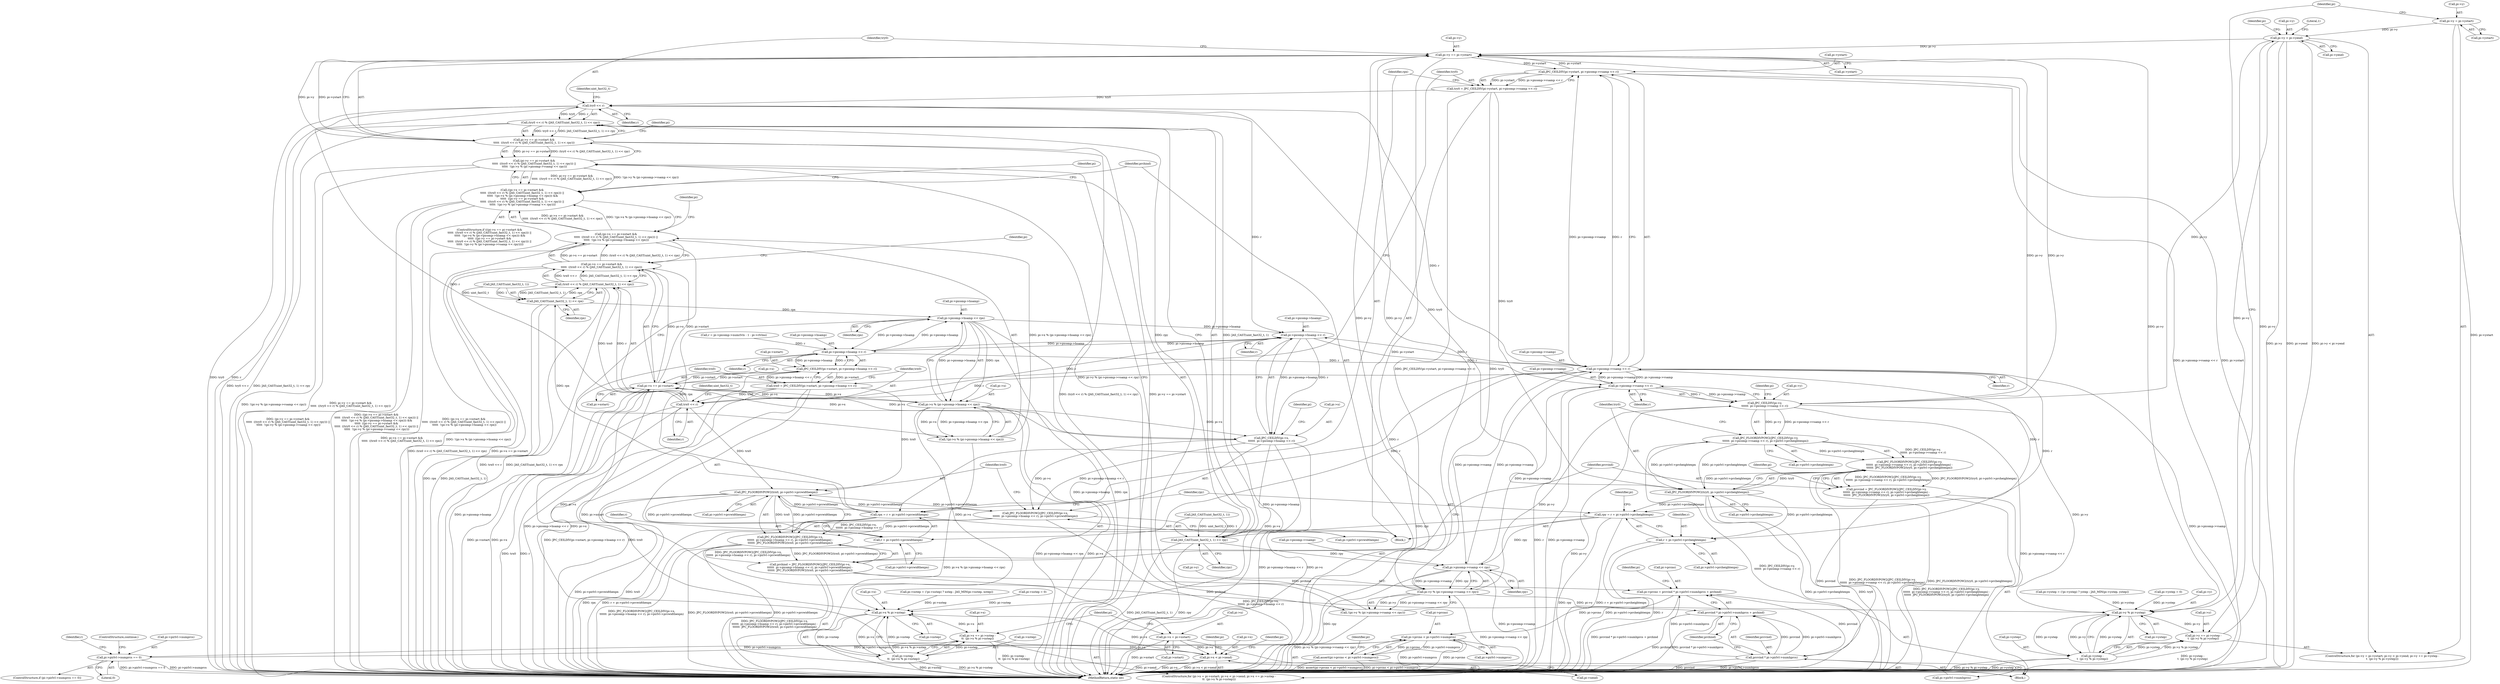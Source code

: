 digraph "0_jasper_aa0b0f79ade5eef8b0e7a214c03f5af54b36ba7d_0@pointer" {
"1000295" [label="(Call,pi->y = pi->ystart)"];
"1000302" [label="(Call,pi->y < pi->yend)"];
"1000317" [label="(Call,pi->y % pi->ystep)"];
"1000309" [label="(Call,pi->y += pi->ystep -\n\t  (pi->y % pi->ystep))"];
"1000313" [label="(Call,pi->ystep -\n\t  (pi->y % pi->ystep))"];
"1000555" [label="(Call,pi->y == pi->ystart)"];
"1000492" [label="(Call,JPC_CEILDIV(pi->ystart, pi->picomp->vsamp << r))"];
"1000490" [label="(Call,try0 = JPC_CEILDIV(pi->ystart, pi->picomp->vsamp << r))"];
"1000563" [label="(Call,try0 << r)"];
"1000562" [label="(Call,(try0 << r) % (JAS_CAST(uint_fast32_t, 1) << rpy))"];
"1000554" [label="(Call,pi->y == pi->ystart &&\n\t\t\t\t\t  ((try0 << r) % (JAS_CAST(uint_fast32_t, 1) << rpy)))"];
"1000553" [label="(Call,(pi->y == pi->ystart &&\n\t\t\t\t\t  ((try0 << r) % (JAS_CAST(uint_fast32_t, 1) << rpy))) ||\n \t\t\t\t\t  !(pi->y % (pi->picomp->vsamp << rpy)))"];
"1000522" [label="(Call,((pi->x == pi->xstart &&\n\t\t\t\t\t  ((trx0 << r) % (JAS_CAST(uint_fast32_t, 1) << rpx))) ||\n \t\t\t\t\t  !(pi->x % (pi->picomp->hsamp << rpx))) &&\n\t\t\t\t\t  ((pi->y == pi->ystart &&\n\t\t\t\t\t  ((try0 << r) % (JAS_CAST(uint_fast32_t, 1) << rpy))) ||\n \t\t\t\t\t  !(pi->y % (pi->picomp->vsamp << rpy))))"];
"1000592" [label="(Call,pi->picomp->hsamp << r)"];
"1000483" [label="(Call,pi->picomp->hsamp << r)"];
"1000479" [label="(Call,JPC_CEILDIV(pi->xstart, pi->picomp->hsamp << r))"];
"1000477" [label="(Call,trx0 = JPC_CEILDIV(pi->xstart, pi->picomp->hsamp << r))"];
"1000533" [label="(Call,trx0 << r)"];
"1000532" [label="(Call,(trx0 << r) % (JAS_CAST(uint_fast32_t, 1) << rpx))"];
"1000524" [label="(Call,pi->x == pi->xstart &&\n\t\t\t\t\t  ((trx0 << r) % (JAS_CAST(uint_fast32_t, 1) << rpx)))"];
"1000523" [label="(Call,(pi->x == pi->xstart &&\n\t\t\t\t\t  ((trx0 << r) % (JAS_CAST(uint_fast32_t, 1) << rpx))) ||\n \t\t\t\t\t  !(pi->x % (pi->picomp->hsamp << rpx)))"];
"1000604" [label="(Call,JPC_FLOORDIVPOW2(trx0, pi->pirlvl->prcwidthexpn))"];
"1000503" [label="(Call,rpx = r + pi->pirlvl->prcwidthexpn)"];
"1000536" [label="(Call,JAS_CAST(uint_fast32_t, 1) << rpx)"];
"1000546" [label="(Call,pi->picomp->hsamp << rpx)"];
"1000542" [label="(Call,pi->x % (pi->picomp->hsamp << rpx))"];
"1000348" [label="(Call,pi->x % pi->xstep)"];
"1000340" [label="(Call,pi->x += pi->xstep -\n\t\t  (pi->x % pi->xstep))"];
"1000333" [label="(Call,pi->x < pi->xend)"];
"1000525" [label="(Call,pi->x == pi->xstart)"];
"1000326" [label="(Call,pi->x = pi->xstart)"];
"1000588" [label="(Call,JPC_CEILDIV(pi->x,\n\t\t\t\t\t\t  pi->picomp->hsamp << r))"];
"1000587" [label="(Call,JPC_FLOORDIVPOW2(JPC_CEILDIV(pi->x,\n\t\t\t\t\t\t  pi->picomp->hsamp << r), pi->pirlvl->prcwidthexpn))"];
"1000586" [label="(Call,JPC_FLOORDIVPOW2(JPC_CEILDIV(pi->x,\n\t\t\t\t\t\t  pi->picomp->hsamp << r), pi->pirlvl->prcwidthexpn) -\n\t\t\t\t\t\t  JPC_FLOORDIVPOW2(trx0, pi->pirlvl->prcwidthexpn))"];
"1000584" [label="(Call,prchind = JPC_FLOORDIVPOW2(JPC_CEILDIV(pi->x,\n\t\t\t\t\t\t  pi->picomp->hsamp << r), pi->pirlvl->prcwidthexpn) -\n\t\t\t\t\t\t  JPC_FLOORDIVPOW2(trx0, pi->pirlvl->prcwidthexpn))"];
"1000638" [label="(Call,pi->prcno = prcvind * pi->pirlvl->numhprcs + prchind)"];
"1000652" [label="(Call,pi->prcno < pi->pirlvl->numprcs)"];
"1000455" [label="(Call,pi->pirlvl->numprcs == 0)"];
"1000651" [label="(Call,assert(pi->prcno < pi->pirlvl->numprcs))"];
"1000642" [label="(Call,prcvind * pi->pirlvl->numhprcs + prchind)"];
"1000344" [label="(Call,pi->xstep -\n\t\t  (pi->x % pi->xstep))"];
"1000541" [label="(Call,!(pi->x % (pi->picomp->hsamp << rpx)))"];
"1000505" [label="(Call,r + pi->pirlvl->prcwidthexpn)"];
"1000496" [label="(Call,pi->picomp->vsamp << r)"];
"1000512" [label="(Call,rpy = r + pi->pirlvl->prcheightexpn)"];
"1000566" [label="(Call,JAS_CAST(uint_fast32_t, 1) << rpy)"];
"1000576" [label="(Call,pi->picomp->vsamp << rpy)"];
"1000572" [label="(Call,pi->y % (pi->picomp->vsamp << rpy))"];
"1000571" [label="(Call,!(pi->y % (pi->picomp->vsamp << rpy)))"];
"1000615" [label="(Call,JPC_CEILDIV(pi->y,\n\t\t\t\t\t\t  pi->picomp->vsamp << r))"];
"1000614" [label="(Call,JPC_FLOORDIVPOW2(JPC_CEILDIV(pi->y,\n\t\t\t\t\t\t  pi->picomp->vsamp << r), pi->pirlvl->prcheightexpn))"];
"1000613" [label="(Call,JPC_FLOORDIVPOW2(JPC_CEILDIV(pi->y,\n\t\t\t\t\t\t  pi->picomp->vsamp << r), pi->pirlvl->prcheightexpn) -\n\t\t\t\t\t\t  JPC_FLOORDIVPOW2(try0, pi->pirlvl->prcheightexpn))"];
"1000611" [label="(Call,prcvind = JPC_FLOORDIVPOW2(JPC_CEILDIV(pi->y,\n\t\t\t\t\t\t  pi->picomp->vsamp << r), pi->pirlvl->prcheightexpn) -\n\t\t\t\t\t\t  JPC_FLOORDIVPOW2(try0, pi->pirlvl->prcheightexpn))"];
"1000643" [label="(Call,prcvind * pi->pirlvl->numhprcs)"];
"1000631" [label="(Call,JPC_FLOORDIVPOW2(try0, pi->pirlvl->prcheightexpn))"];
"1000514" [label="(Call,r + pi->pirlvl->prcheightexpn)"];
"1000619" [label="(Call,pi->picomp->vsamp << r)"];
"1000326" [label="(Call,pi->x = pi->xstart)"];
"1000274" [label="(Call,pi->ystep = (!pi->ystep) ? ystep : JAS_MIN(pi->ystep, ystep))"];
"1000453" [label="(Block,)"];
"1000515" [label="(Identifier,r)"];
"1000477" [label="(Call,trx0 = JPC_CEILDIV(pi->xstart, pi->picomp->hsamp << r))"];
"1000464" [label="(Call,r = pi->picomp->numrlvls - 1 - pi->rlvlno)"];
"1000340" [label="(Call,pi->x += pi->xstep -\n\t\t  (pi->x % pi->xstep))"];
"1000547" [label="(Call,pi->picomp->hsamp)"];
"1000533" [label="(Call,trx0 << r)"];
"1000295" [label="(Call,pi->y = pi->ystart)"];
"1000526" [label="(Call,pi->x)"];
"1000506" [label="(Identifier,r)"];
"1000514" [label="(Call,r + pi->pirlvl->prcheightexpn)"];
"1000628" [label="(Identifier,pi)"];
"1000304" [label="(Identifier,pi)"];
"1000582" [label="(Identifier,rpy)"];
"1000555" [label="(Call,pi->y == pi->ystart)"];
"1000573" [label="(Call,pi->y)"];
"1000568" [label="(Identifier,uint_fast32_t)"];
"1000345" [label="(Call,pi->xstep)"];
"1000577" [label="(Call,pi->picomp->vsamp)"];
"1000492" [label="(Call,JPC_CEILDIV(pi->ystart, pi->picomp->vsamp << r))"];
"1000505" [label="(Call,r + pi->pirlvl->prcwidthexpn)"];
"1000352" [label="(Call,pi->xstep)"];
"1000532" [label="(Call,(trx0 << r) % (JAS_CAST(uint_fast32_t, 1) << rpx))"];
"1000586" [label="(Call,JPC_FLOORDIVPOW2(JPC_CEILDIV(pi->x,\n\t\t\t\t\t\t  pi->picomp->hsamp << r), pi->pirlvl->prcwidthexpn) -\n\t\t\t\t\t\t  JPC_FLOORDIVPOW2(trx0, pi->pirlvl->prcwidthexpn))"];
"1000313" [label="(Call,pi->ystep -\n\t  (pi->y % pi->ystep))"];
"1000360" [label="(Identifier,pi)"];
"1000330" [label="(Call,pi->xstart)"];
"1000601" [label="(Identifier,pi)"];
"1000491" [label="(Identifier,try0)"];
"1000309" [label="(Call,pi->y += pi->ystep -\n\t  (pi->y % pi->ystep))"];
"1000314" [label="(Call,pi->ystep)"];
"1000614" [label="(Call,JPC_FLOORDIVPOW2(JPC_CEILDIV(pi->y,\n\t\t\t\t\t\t  pi->picomp->vsamp << r), pi->pirlvl->prcheightexpn))"];
"1000615" [label="(Call,JPC_CEILDIV(pi->y,\n\t\t\t\t\t\t  pi->picomp->vsamp << r))"];
"1000632" [label="(Identifier,try0)"];
"1000542" [label="(Call,pi->x % (pi->picomp->hsamp << rpx))"];
"1000479" [label="(Call,JPC_CEILDIV(pi->xstart, pi->picomp->hsamp << r))"];
"1000625" [label="(Identifier,r)"];
"1000605" [label="(Identifier,trx0)"];
"1000504" [label="(Identifier,rpx)"];
"1000650" [label="(Identifier,prchind)"];
"1000502" [label="(Identifier,r)"];
"1000645" [label="(Call,pi->pirlvl->numhprcs)"];
"1000455" [label="(Call,pi->pirlvl->numprcs == 0)"];
"1000513" [label="(Identifier,rpy)"];
"1000454" [label="(ControlStructure,if (pi->pirlvl->numprcs == 0))"];
"1000611" [label="(Call,prcvind = JPC_FLOORDIVPOW2(JPC_CEILDIV(pi->y,\n\t\t\t\t\t\t  pi->picomp->vsamp << r), pi->pirlvl->prcheightexpn) -\n\t\t\t\t\t\t  JPC_FLOORDIVPOW2(try0, pi->pirlvl->prcheightexpn))"];
"1000302" [label="(Call,pi->y < pi->yend)"];
"1000583" [label="(Block,)"];
"1000461" [label="(Literal,0)"];
"1000620" [label="(Call,pi->picomp->vsamp)"];
"1000587" [label="(Call,JPC_FLOORDIVPOW2(JPC_CEILDIV(pi->x,\n\t\t\t\t\t\t  pi->picomp->hsamp << r), pi->pirlvl->prcwidthexpn))"];
"1000478" [label="(Identifier,trx0)"];
"1000565" [label="(Identifier,r)"];
"1000640" [label="(Identifier,pi)"];
"1000311" [label="(Identifier,pi)"];
"1000716" [label="(Literal,1)"];
"1000639" [label="(Call,pi->prcno)"];
"1000536" [label="(Call,JAS_CAST(uint_fast32_t, 1) << rpx)"];
"1000541" [label="(Call,!(pi->x % (pi->picomp->hsamp << rpx)))"];
"1000483" [label="(Call,pi->picomp->hsamp << r)"];
"1000349" [label="(Call,pi->x)"];
"1000493" [label="(Call,pi->ystart)"];
"1000546" [label="(Call,pi->picomp->hsamp << rpx)"];
"1000259" [label="(Call,pi->xstep = (!pi->xstep) ? xstep : JAS_MIN(pi->xstep, xstep))"];
"1000344" [label="(Call,pi->xstep -\n\t\t  (pi->x % pi->xstep))"];
"1000633" [label="(Call,pi->pirlvl->prcheightexpn)"];
"1000535" [label="(Identifier,r)"];
"1000642" [label="(Call,prcvind * pi->pirlvl->numhprcs + prchind)"];
"1000593" [label="(Call,pi->picomp->hsamp)"];
"1000613" [label="(Call,JPC_FLOORDIVPOW2(JPC_CEILDIV(pi->y,\n\t\t\t\t\t\t  pi->picomp->vsamp << r), pi->pirlvl->prcheightexpn) -\n\t\t\t\t\t\t  JPC_FLOORDIVPOW2(try0, pi->pirlvl->prcheightexpn))"];
"1000589" [label="(Call,pi->x)"];
"1000521" [label="(ControlStructure,if (((pi->x == pi->xstart &&\n\t\t\t\t\t  ((trx0 << r) % (JAS_CAST(uint_fast32_t, 1) << rpx))) ||\n \t\t\t\t\t  !(pi->x % (pi->picomp->hsamp << rpx))) &&\n\t\t\t\t\t  ((pi->y == pi->ystart &&\n\t\t\t\t\t  ((try0 << r) % (JAS_CAST(uint_fast32_t, 1) << rpy))) ||\n \t\t\t\t\t  !(pi->y % (pi->picomp->vsamp << rpy)))))"];
"1000559" [label="(Call,pi->ystart)"];
"1000664" [label="(Identifier,pi)"];
"1000497" [label="(Call,pi->picomp->vsamp)"];
"1000571" [label="(Call,!(pi->y % (pi->picomp->vsamp << rpy)))"];
"1000529" [label="(Call,pi->xstart)"];
"1000644" [label="(Identifier,prcvind)"];
"1000463" [label="(ControlStructure,continue;)"];
"1000507" [label="(Call,pi->pirlvl->prcwidthexpn)"];
"1000299" [label="(Call,pi->ystart)"];
"1000537" [label="(Call,JAS_CAST(uint_fast32_t, 1))"];
"1000631" [label="(Call,JPC_FLOORDIVPOW2(try0, pi->pirlvl->prcheightexpn))"];
"1000616" [label="(Call,pi->y)"];
"1000325" [label="(ControlStructure,for (pi->x = pi->xstart; pi->x < pi->xend; pi->x += pi->xstep -\n\t\t  (pi->x % pi->xstep)))"];
"1000585" [label="(Identifier,prchind)"];
"1000599" [label="(Call,pi->pirlvl->prcwidthexpn)"];
"1000564" [label="(Identifier,try0)"];
"1000588" [label="(Call,JPC_CEILDIV(pi->x,\n\t\t\t\t\t\t  pi->picomp->hsamp << r))"];
"1000570" [label="(Identifier,rpy)"];
"1000133" [label="(Call,pi->xstep = 0)"];
"1000328" [label="(Identifier,pi)"];
"1000516" [label="(Call,pi->pirlvl->prcheightexpn)"];
"1000489" [label="(Identifier,r)"];
"1000626" [label="(Call,pi->pirlvl->prcheightexpn)"];
"1000294" [label="(ControlStructure,for (pi->y = pi->ystart; pi->y < pi->yend; pi->y += pi->ystep -\n\t  (pi->y % pi->ystep)))"];
"1000335" [label="(Identifier,pi)"];
"1000310" [label="(Call,pi->y)"];
"1000348" [label="(Call,pi->x % pi->xstep)"];
"1000656" [label="(Call,pi->pirlvl->numprcs)"];
"1000334" [label="(Call,pi->x)"];
"1000317" [label="(Call,pi->y % pi->ystep)"];
"1000576" [label="(Call,pi->picomp->vsamp << rpy)"];
"1000574" [label="(Identifier,pi)"];
"1000717" [label="(MethodReturn,static int)"];
"1000296" [label="(Call,pi->y)"];
"1000584" [label="(Call,prchind = JPC_FLOORDIVPOW2(JPC_CEILDIV(pi->x,\n\t\t\t\t\t\t  pi->picomp->hsamp << r), pi->pirlvl->prcwidthexpn) -\n\t\t\t\t\t\t  JPC_FLOORDIVPOW2(trx0, pi->pirlvl->prcwidthexpn))"];
"1000643" [label="(Call,prcvind * pi->pirlvl->numhprcs)"];
"1000619" [label="(Call,pi->picomp->vsamp << r)"];
"1000503" [label="(Call,rpx = r + pi->pirlvl->prcwidthexpn)"];
"1000327" [label="(Call,pi->x)"];
"1000556" [label="(Call,pi->y)"];
"1000496" [label="(Call,pi->picomp->vsamp << r)"];
"1000456" [label="(Call,pi->pirlvl->numprcs)"];
"1000563" [label="(Call,try0 << r)"];
"1000638" [label="(Call,pi->prcno = prcvind * pi->pirlvl->numhprcs + prchind)"];
"1000138" [label="(Call,pi->ystep = 0)"];
"1000652" [label="(Call,pi->prcno < pi->pirlvl->numprcs)"];
"1000465" [label="(Identifier,r)"];
"1000654" [label="(Identifier,pi)"];
"1000303" [label="(Call,pi->y)"];
"1000557" [label="(Identifier,pi)"];
"1000333" [label="(Call,pi->x < pi->xend)"];
"1000554" [label="(Call,pi->y == pi->ystart &&\n\t\t\t\t\t  ((try0 << r) % (JAS_CAST(uint_fast32_t, 1) << rpy)))"];
"1000447" [label="(Identifier,pi)"];
"1000525" [label="(Call,pi->x == pi->xstart)"];
"1000604" [label="(Call,JPC_FLOORDIVPOW2(trx0, pi->pirlvl->prcwidthexpn))"];
"1000512" [label="(Call,rpy = r + pi->pirlvl->prcheightexpn)"];
"1000534" [label="(Identifier,trx0)"];
"1000651" [label="(Call,assert(pi->prcno < pi->pirlvl->numprcs))"];
"1000480" [label="(Call,pi->xstart)"];
"1000527" [label="(Identifier,pi)"];
"1000553" [label="(Call,(pi->y == pi->ystart &&\n\t\t\t\t\t  ((try0 << r) % (JAS_CAST(uint_fast32_t, 1) << rpy))) ||\n \t\t\t\t\t  !(pi->y % (pi->picomp->vsamp << rpy)))"];
"1000522" [label="(Call,((pi->x == pi->xstart &&\n\t\t\t\t\t  ((trx0 << r) % (JAS_CAST(uint_fast32_t, 1) << rpx))) ||\n \t\t\t\t\t  !(pi->x % (pi->picomp->hsamp << rpx))) &&\n\t\t\t\t\t  ((pi->y == pi->ystart &&\n\t\t\t\t\t  ((try0 << r) % (JAS_CAST(uint_fast32_t, 1) << rpy))) ||\n \t\t\t\t\t  !(pi->y % (pi->picomp->vsamp << rpy))))"];
"1000552" [label="(Identifier,rpx)"];
"1000318" [label="(Call,pi->y)"];
"1000306" [label="(Call,pi->yend)"];
"1000562" [label="(Call,(try0 << r) % (JAS_CAST(uint_fast32_t, 1) << rpy))"];
"1000540" [label="(Identifier,rpx)"];
"1000566" [label="(Call,JAS_CAST(uint_fast32_t, 1) << rpy)"];
"1000524" [label="(Call,pi->x == pi->xstart &&\n\t\t\t\t\t  ((trx0 << r) % (JAS_CAST(uint_fast32_t, 1) << rpx)))"];
"1000598" [label="(Identifier,r)"];
"1000544" [label="(Identifier,pi)"];
"1000592" [label="(Call,pi->picomp->hsamp << r)"];
"1000606" [label="(Call,pi->pirlvl->prcwidthexpn)"];
"1000538" [label="(Identifier,uint_fast32_t)"];
"1000337" [label="(Call,pi->xend)"];
"1000543" [label="(Call,pi->x)"];
"1000321" [label="(Call,pi->ystep)"];
"1000341" [label="(Call,pi->x)"];
"1000612" [label="(Identifier,prcvind)"];
"1000523" [label="(Call,(pi->x == pi->xstart &&\n\t\t\t\t\t  ((trx0 << r) % (JAS_CAST(uint_fast32_t, 1) << rpx))) ||\n \t\t\t\t\t  !(pi->x % (pi->picomp->hsamp << rpx)))"];
"1000572" [label="(Call,pi->y % (pi->picomp->vsamp << rpy))"];
"1000484" [label="(Call,pi->picomp->hsamp)"];
"1000567" [label="(Call,JAS_CAST(uint_fast32_t, 1))"];
"1000653" [label="(Call,pi->prcno)"];
"1000490" [label="(Call,try0 = JPC_CEILDIV(pi->ystart, pi->picomp->vsamp << r))"];
"1000295" -> "1000294"  [label="AST: "];
"1000295" -> "1000299"  [label="CFG: "];
"1000296" -> "1000295"  [label="AST: "];
"1000299" -> "1000295"  [label="AST: "];
"1000304" -> "1000295"  [label="CFG: "];
"1000295" -> "1000717"  [label="DDG: pi->ystart"];
"1000295" -> "1000302"  [label="DDG: pi->y"];
"1000302" -> "1000294"  [label="AST: "];
"1000302" -> "1000306"  [label="CFG: "];
"1000303" -> "1000302"  [label="AST: "];
"1000306" -> "1000302"  [label="AST: "];
"1000328" -> "1000302"  [label="CFG: "];
"1000716" -> "1000302"  [label="CFG: "];
"1000302" -> "1000717"  [label="DDG: pi->y"];
"1000302" -> "1000717"  [label="DDG: pi->yend"];
"1000302" -> "1000717"  [label="DDG: pi->y < pi->yend"];
"1000309" -> "1000302"  [label="DDG: pi->y"];
"1000302" -> "1000317"  [label="DDG: pi->y"];
"1000302" -> "1000555"  [label="DDG: pi->y"];
"1000302" -> "1000615"  [label="DDG: pi->y"];
"1000317" -> "1000313"  [label="AST: "];
"1000317" -> "1000321"  [label="CFG: "];
"1000318" -> "1000317"  [label="AST: "];
"1000321" -> "1000317"  [label="AST: "];
"1000313" -> "1000317"  [label="CFG: "];
"1000317" -> "1000309"  [label="DDG: pi->y"];
"1000317" -> "1000313"  [label="DDG: pi->ystep"];
"1000317" -> "1000313"  [label="DDG: pi->y"];
"1000615" -> "1000317"  [label="DDG: pi->y"];
"1000555" -> "1000317"  [label="DDG: pi->y"];
"1000572" -> "1000317"  [label="DDG: pi->y"];
"1000274" -> "1000317"  [label="DDG: pi->ystep"];
"1000138" -> "1000317"  [label="DDG: pi->ystep"];
"1000313" -> "1000317"  [label="DDG: pi->ystep"];
"1000309" -> "1000294"  [label="AST: "];
"1000309" -> "1000313"  [label="CFG: "];
"1000310" -> "1000309"  [label="AST: "];
"1000313" -> "1000309"  [label="AST: "];
"1000304" -> "1000309"  [label="CFG: "];
"1000309" -> "1000717"  [label="DDG: pi->ystep -\n\t  (pi->y % pi->ystep)"];
"1000313" -> "1000309"  [label="DDG: pi->ystep"];
"1000313" -> "1000309"  [label="DDG: pi->y % pi->ystep"];
"1000314" -> "1000313"  [label="AST: "];
"1000313" -> "1000717"  [label="DDG: pi->ystep"];
"1000313" -> "1000717"  [label="DDG: pi->y % pi->ystep"];
"1000555" -> "1000554"  [label="AST: "];
"1000555" -> "1000559"  [label="CFG: "];
"1000556" -> "1000555"  [label="AST: "];
"1000559" -> "1000555"  [label="AST: "];
"1000564" -> "1000555"  [label="CFG: "];
"1000554" -> "1000555"  [label="CFG: "];
"1000555" -> "1000717"  [label="DDG: pi->ystart"];
"1000555" -> "1000492"  [label="DDG: pi->ystart"];
"1000555" -> "1000554"  [label="DDG: pi->y"];
"1000555" -> "1000554"  [label="DDG: pi->ystart"];
"1000615" -> "1000555"  [label="DDG: pi->y"];
"1000572" -> "1000555"  [label="DDG: pi->y"];
"1000492" -> "1000555"  [label="DDG: pi->ystart"];
"1000555" -> "1000572"  [label="DDG: pi->y"];
"1000555" -> "1000615"  [label="DDG: pi->y"];
"1000492" -> "1000490"  [label="AST: "];
"1000492" -> "1000496"  [label="CFG: "];
"1000493" -> "1000492"  [label="AST: "];
"1000496" -> "1000492"  [label="AST: "];
"1000490" -> "1000492"  [label="CFG: "];
"1000492" -> "1000717"  [label="DDG: pi->picomp->vsamp << r"];
"1000492" -> "1000717"  [label="DDG: pi->ystart"];
"1000492" -> "1000490"  [label="DDG: pi->ystart"];
"1000492" -> "1000490"  [label="DDG: pi->picomp->vsamp << r"];
"1000496" -> "1000492"  [label="DDG: pi->picomp->vsamp"];
"1000496" -> "1000492"  [label="DDG: r"];
"1000490" -> "1000453"  [label="AST: "];
"1000491" -> "1000490"  [label="AST: "];
"1000504" -> "1000490"  [label="CFG: "];
"1000490" -> "1000717"  [label="DDG: try0"];
"1000490" -> "1000717"  [label="DDG: JPC_CEILDIV(pi->ystart, pi->picomp->vsamp << r)"];
"1000490" -> "1000563"  [label="DDG: try0"];
"1000490" -> "1000631"  [label="DDG: try0"];
"1000563" -> "1000562"  [label="AST: "];
"1000563" -> "1000565"  [label="CFG: "];
"1000564" -> "1000563"  [label="AST: "];
"1000565" -> "1000563"  [label="AST: "];
"1000568" -> "1000563"  [label="CFG: "];
"1000563" -> "1000717"  [label="DDG: r"];
"1000563" -> "1000717"  [label="DDG: try0"];
"1000563" -> "1000562"  [label="DDG: try0"];
"1000563" -> "1000562"  [label="DDG: r"];
"1000533" -> "1000563"  [label="DDG: r"];
"1000496" -> "1000563"  [label="DDG: r"];
"1000563" -> "1000592"  [label="DDG: r"];
"1000563" -> "1000631"  [label="DDG: try0"];
"1000562" -> "1000554"  [label="AST: "];
"1000562" -> "1000566"  [label="CFG: "];
"1000566" -> "1000562"  [label="AST: "];
"1000554" -> "1000562"  [label="CFG: "];
"1000562" -> "1000717"  [label="DDG: try0 << r"];
"1000562" -> "1000717"  [label="DDG: JAS_CAST(uint_fast32_t, 1) << rpy"];
"1000562" -> "1000554"  [label="DDG: try0 << r"];
"1000562" -> "1000554"  [label="DDG: JAS_CAST(uint_fast32_t, 1) << rpy"];
"1000566" -> "1000562"  [label="DDG: JAS_CAST(uint_fast32_t, 1)"];
"1000566" -> "1000562"  [label="DDG: rpy"];
"1000554" -> "1000553"  [label="AST: "];
"1000574" -> "1000554"  [label="CFG: "];
"1000553" -> "1000554"  [label="CFG: "];
"1000554" -> "1000717"  [label="DDG: (try0 << r) % (JAS_CAST(uint_fast32_t, 1) << rpy)"];
"1000554" -> "1000717"  [label="DDG: pi->y == pi->ystart"];
"1000554" -> "1000553"  [label="DDG: pi->y == pi->ystart"];
"1000554" -> "1000553"  [label="DDG: (try0 << r) % (JAS_CAST(uint_fast32_t, 1) << rpy)"];
"1000553" -> "1000522"  [label="AST: "];
"1000553" -> "1000571"  [label="CFG: "];
"1000571" -> "1000553"  [label="AST: "];
"1000522" -> "1000553"  [label="CFG: "];
"1000553" -> "1000717"  [label="DDG: !(pi->y % (pi->picomp->vsamp << rpy))"];
"1000553" -> "1000717"  [label="DDG: pi->y == pi->ystart &&\n\t\t\t\t\t  ((try0 << r) % (JAS_CAST(uint_fast32_t, 1) << rpy))"];
"1000553" -> "1000522"  [label="DDG: pi->y == pi->ystart &&\n\t\t\t\t\t  ((try0 << r) % (JAS_CAST(uint_fast32_t, 1) << rpy))"];
"1000553" -> "1000522"  [label="DDG: !(pi->y % (pi->picomp->vsamp << rpy))"];
"1000571" -> "1000553"  [label="DDG: pi->y % (pi->picomp->vsamp << rpy)"];
"1000522" -> "1000521"  [label="AST: "];
"1000522" -> "1000523"  [label="CFG: "];
"1000523" -> "1000522"  [label="AST: "];
"1000585" -> "1000522"  [label="CFG: "];
"1000447" -> "1000522"  [label="CFG: "];
"1000522" -> "1000717"  [label="DDG: (pi->y == pi->ystart &&\n\t\t\t\t\t  ((try0 << r) % (JAS_CAST(uint_fast32_t, 1) << rpy))) ||\n \t\t\t\t\t  !(pi->y % (pi->picomp->vsamp << rpy))"];
"1000522" -> "1000717"  [label="DDG: ((pi->x == pi->xstart &&\n\t\t\t\t\t  ((trx0 << r) % (JAS_CAST(uint_fast32_t, 1) << rpx))) ||\n \t\t\t\t\t  !(pi->x % (pi->picomp->hsamp << rpx))) &&\n\t\t\t\t\t  ((pi->y == pi->ystart &&\n\t\t\t\t\t  ((try0 << r) % (JAS_CAST(uint_fast32_t, 1) << rpy))) ||\n \t\t\t\t\t  !(pi->y % (pi->picomp->vsamp << rpy)))"];
"1000522" -> "1000717"  [label="DDG: (pi->x == pi->xstart &&\n\t\t\t\t\t  ((trx0 << r) % (JAS_CAST(uint_fast32_t, 1) << rpx))) ||\n \t\t\t\t\t  !(pi->x % (pi->picomp->hsamp << rpx))"];
"1000523" -> "1000522"  [label="DDG: pi->x == pi->xstart &&\n\t\t\t\t\t  ((trx0 << r) % (JAS_CAST(uint_fast32_t, 1) << rpx))"];
"1000523" -> "1000522"  [label="DDG: !(pi->x % (pi->picomp->hsamp << rpx))"];
"1000592" -> "1000588"  [label="AST: "];
"1000592" -> "1000598"  [label="CFG: "];
"1000593" -> "1000592"  [label="AST: "];
"1000598" -> "1000592"  [label="AST: "];
"1000588" -> "1000592"  [label="CFG: "];
"1000592" -> "1000717"  [label="DDG: pi->picomp->hsamp"];
"1000592" -> "1000483"  [label="DDG: pi->picomp->hsamp"];
"1000592" -> "1000588"  [label="DDG: pi->picomp->hsamp"];
"1000592" -> "1000588"  [label="DDG: r"];
"1000546" -> "1000592"  [label="DDG: pi->picomp->hsamp"];
"1000483" -> "1000592"  [label="DDG: pi->picomp->hsamp"];
"1000533" -> "1000592"  [label="DDG: r"];
"1000496" -> "1000592"  [label="DDG: r"];
"1000592" -> "1000619"  [label="DDG: r"];
"1000483" -> "1000479"  [label="AST: "];
"1000483" -> "1000489"  [label="CFG: "];
"1000484" -> "1000483"  [label="AST: "];
"1000489" -> "1000483"  [label="AST: "];
"1000479" -> "1000483"  [label="CFG: "];
"1000483" -> "1000717"  [label="DDG: pi->picomp->hsamp"];
"1000483" -> "1000479"  [label="DDG: pi->picomp->hsamp"];
"1000483" -> "1000479"  [label="DDG: r"];
"1000546" -> "1000483"  [label="DDG: pi->picomp->hsamp"];
"1000464" -> "1000483"  [label="DDG: r"];
"1000483" -> "1000496"  [label="DDG: r"];
"1000483" -> "1000546"  [label="DDG: pi->picomp->hsamp"];
"1000479" -> "1000477"  [label="AST: "];
"1000480" -> "1000479"  [label="AST: "];
"1000477" -> "1000479"  [label="CFG: "];
"1000479" -> "1000717"  [label="DDG: pi->picomp->hsamp << r"];
"1000479" -> "1000477"  [label="DDG: pi->xstart"];
"1000479" -> "1000477"  [label="DDG: pi->picomp->hsamp << r"];
"1000525" -> "1000479"  [label="DDG: pi->xstart"];
"1000479" -> "1000525"  [label="DDG: pi->xstart"];
"1000477" -> "1000453"  [label="AST: "];
"1000478" -> "1000477"  [label="AST: "];
"1000491" -> "1000477"  [label="CFG: "];
"1000477" -> "1000717"  [label="DDG: JPC_CEILDIV(pi->xstart, pi->picomp->hsamp << r)"];
"1000477" -> "1000717"  [label="DDG: trx0"];
"1000477" -> "1000533"  [label="DDG: trx0"];
"1000477" -> "1000604"  [label="DDG: trx0"];
"1000533" -> "1000532"  [label="AST: "];
"1000533" -> "1000535"  [label="CFG: "];
"1000534" -> "1000533"  [label="AST: "];
"1000535" -> "1000533"  [label="AST: "];
"1000538" -> "1000533"  [label="CFG: "];
"1000533" -> "1000717"  [label="DDG: trx0"];
"1000533" -> "1000717"  [label="DDG: r"];
"1000533" -> "1000532"  [label="DDG: trx0"];
"1000533" -> "1000532"  [label="DDG: r"];
"1000496" -> "1000533"  [label="DDG: r"];
"1000533" -> "1000604"  [label="DDG: trx0"];
"1000532" -> "1000524"  [label="AST: "];
"1000532" -> "1000536"  [label="CFG: "];
"1000536" -> "1000532"  [label="AST: "];
"1000524" -> "1000532"  [label="CFG: "];
"1000532" -> "1000717"  [label="DDG: trx0 << r"];
"1000532" -> "1000717"  [label="DDG: JAS_CAST(uint_fast32_t, 1) << rpx"];
"1000532" -> "1000524"  [label="DDG: trx0 << r"];
"1000532" -> "1000524"  [label="DDG: JAS_CAST(uint_fast32_t, 1) << rpx"];
"1000536" -> "1000532"  [label="DDG: JAS_CAST(uint_fast32_t, 1)"];
"1000536" -> "1000532"  [label="DDG: rpx"];
"1000524" -> "1000523"  [label="AST: "];
"1000524" -> "1000525"  [label="CFG: "];
"1000525" -> "1000524"  [label="AST: "];
"1000544" -> "1000524"  [label="CFG: "];
"1000523" -> "1000524"  [label="CFG: "];
"1000524" -> "1000717"  [label="DDG: pi->x == pi->xstart"];
"1000524" -> "1000717"  [label="DDG: (trx0 << r) % (JAS_CAST(uint_fast32_t, 1) << rpx)"];
"1000524" -> "1000523"  [label="DDG: pi->x == pi->xstart"];
"1000524" -> "1000523"  [label="DDG: (trx0 << r) % (JAS_CAST(uint_fast32_t, 1) << rpx)"];
"1000525" -> "1000524"  [label="DDG: pi->x"];
"1000525" -> "1000524"  [label="DDG: pi->xstart"];
"1000523" -> "1000541"  [label="CFG: "];
"1000541" -> "1000523"  [label="AST: "];
"1000557" -> "1000523"  [label="CFG: "];
"1000523" -> "1000717"  [label="DDG: pi->x == pi->xstart &&\n\t\t\t\t\t  ((trx0 << r) % (JAS_CAST(uint_fast32_t, 1) << rpx))"];
"1000523" -> "1000717"  [label="DDG: !(pi->x % (pi->picomp->hsamp << rpx))"];
"1000541" -> "1000523"  [label="DDG: pi->x % (pi->picomp->hsamp << rpx)"];
"1000604" -> "1000586"  [label="AST: "];
"1000604" -> "1000606"  [label="CFG: "];
"1000605" -> "1000604"  [label="AST: "];
"1000606" -> "1000604"  [label="AST: "];
"1000586" -> "1000604"  [label="CFG: "];
"1000604" -> "1000717"  [label="DDG: trx0"];
"1000604" -> "1000717"  [label="DDG: pi->pirlvl->prcwidthexpn"];
"1000604" -> "1000503"  [label="DDG: pi->pirlvl->prcwidthexpn"];
"1000604" -> "1000505"  [label="DDG: pi->pirlvl->prcwidthexpn"];
"1000604" -> "1000587"  [label="DDG: pi->pirlvl->prcwidthexpn"];
"1000604" -> "1000586"  [label="DDG: trx0"];
"1000604" -> "1000586"  [label="DDG: pi->pirlvl->prcwidthexpn"];
"1000587" -> "1000604"  [label="DDG: pi->pirlvl->prcwidthexpn"];
"1000503" -> "1000453"  [label="AST: "];
"1000503" -> "1000505"  [label="CFG: "];
"1000504" -> "1000503"  [label="AST: "];
"1000505" -> "1000503"  [label="AST: "];
"1000513" -> "1000503"  [label="CFG: "];
"1000503" -> "1000717"  [label="DDG: r + pi->pirlvl->prcwidthexpn"];
"1000503" -> "1000717"  [label="DDG: rpx"];
"1000496" -> "1000503"  [label="DDG: r"];
"1000503" -> "1000536"  [label="DDG: rpx"];
"1000503" -> "1000546"  [label="DDG: rpx"];
"1000536" -> "1000540"  [label="CFG: "];
"1000537" -> "1000536"  [label="AST: "];
"1000540" -> "1000536"  [label="AST: "];
"1000536" -> "1000717"  [label="DDG: rpx"];
"1000536" -> "1000717"  [label="DDG: JAS_CAST(uint_fast32_t, 1)"];
"1000537" -> "1000536"  [label="DDG: uint_fast32_t"];
"1000537" -> "1000536"  [label="DDG: 1"];
"1000536" -> "1000546"  [label="DDG: rpx"];
"1000546" -> "1000542"  [label="AST: "];
"1000546" -> "1000552"  [label="CFG: "];
"1000547" -> "1000546"  [label="AST: "];
"1000552" -> "1000546"  [label="AST: "];
"1000542" -> "1000546"  [label="CFG: "];
"1000546" -> "1000717"  [label="DDG: pi->picomp->hsamp"];
"1000546" -> "1000717"  [label="DDG: rpx"];
"1000546" -> "1000542"  [label="DDG: pi->picomp->hsamp"];
"1000546" -> "1000542"  [label="DDG: rpx"];
"1000542" -> "1000541"  [label="AST: "];
"1000543" -> "1000542"  [label="AST: "];
"1000541" -> "1000542"  [label="CFG: "];
"1000542" -> "1000717"  [label="DDG: pi->picomp->hsamp << rpx"];
"1000542" -> "1000717"  [label="DDG: pi->x"];
"1000542" -> "1000348"  [label="DDG: pi->x"];
"1000542" -> "1000525"  [label="DDG: pi->x"];
"1000542" -> "1000541"  [label="DDG: pi->x"];
"1000542" -> "1000541"  [label="DDG: pi->picomp->hsamp << rpx"];
"1000525" -> "1000542"  [label="DDG: pi->x"];
"1000542" -> "1000588"  [label="DDG: pi->x"];
"1000348" -> "1000344"  [label="AST: "];
"1000348" -> "1000352"  [label="CFG: "];
"1000349" -> "1000348"  [label="AST: "];
"1000352" -> "1000348"  [label="AST: "];
"1000344" -> "1000348"  [label="CFG: "];
"1000348" -> "1000340"  [label="DDG: pi->x"];
"1000348" -> "1000344"  [label="DDG: pi->xstep"];
"1000348" -> "1000344"  [label="DDG: pi->x"];
"1000333" -> "1000348"  [label="DDG: pi->x"];
"1000588" -> "1000348"  [label="DDG: pi->x"];
"1000525" -> "1000348"  [label="DDG: pi->x"];
"1000259" -> "1000348"  [label="DDG: pi->xstep"];
"1000133" -> "1000348"  [label="DDG: pi->xstep"];
"1000344" -> "1000348"  [label="DDG: pi->xstep"];
"1000340" -> "1000325"  [label="AST: "];
"1000340" -> "1000344"  [label="CFG: "];
"1000341" -> "1000340"  [label="AST: "];
"1000344" -> "1000340"  [label="AST: "];
"1000335" -> "1000340"  [label="CFG: "];
"1000340" -> "1000717"  [label="DDG: pi->xstep -\n\t\t  (pi->x % pi->xstep)"];
"1000340" -> "1000333"  [label="DDG: pi->x"];
"1000344" -> "1000340"  [label="DDG: pi->xstep"];
"1000344" -> "1000340"  [label="DDG: pi->x % pi->xstep"];
"1000333" -> "1000325"  [label="AST: "];
"1000333" -> "1000337"  [label="CFG: "];
"1000334" -> "1000333"  [label="AST: "];
"1000337" -> "1000333"  [label="AST: "];
"1000360" -> "1000333"  [label="CFG: "];
"1000311" -> "1000333"  [label="CFG: "];
"1000333" -> "1000717"  [label="DDG: pi->x"];
"1000333" -> "1000717"  [label="DDG: pi->x < pi->xend"];
"1000333" -> "1000717"  [label="DDG: pi->xend"];
"1000326" -> "1000333"  [label="DDG: pi->x"];
"1000333" -> "1000525"  [label="DDG: pi->x"];
"1000525" -> "1000529"  [label="CFG: "];
"1000526" -> "1000525"  [label="AST: "];
"1000529" -> "1000525"  [label="AST: "];
"1000534" -> "1000525"  [label="CFG: "];
"1000525" -> "1000717"  [label="DDG: pi->x"];
"1000525" -> "1000717"  [label="DDG: pi->xstart"];
"1000525" -> "1000326"  [label="DDG: pi->xstart"];
"1000588" -> "1000525"  [label="DDG: pi->x"];
"1000525" -> "1000588"  [label="DDG: pi->x"];
"1000326" -> "1000325"  [label="AST: "];
"1000326" -> "1000330"  [label="CFG: "];
"1000327" -> "1000326"  [label="AST: "];
"1000330" -> "1000326"  [label="AST: "];
"1000335" -> "1000326"  [label="CFG: "];
"1000326" -> "1000717"  [label="DDG: pi->xstart"];
"1000588" -> "1000587"  [label="AST: "];
"1000589" -> "1000588"  [label="AST: "];
"1000601" -> "1000588"  [label="CFG: "];
"1000588" -> "1000717"  [label="DDG: pi->x"];
"1000588" -> "1000717"  [label="DDG: pi->picomp->hsamp << r"];
"1000588" -> "1000587"  [label="DDG: pi->x"];
"1000588" -> "1000587"  [label="DDG: pi->picomp->hsamp << r"];
"1000587" -> "1000586"  [label="AST: "];
"1000587" -> "1000599"  [label="CFG: "];
"1000599" -> "1000587"  [label="AST: "];
"1000605" -> "1000587"  [label="CFG: "];
"1000587" -> "1000717"  [label="DDG: JPC_CEILDIV(pi->x,\n\t\t\t\t\t\t  pi->picomp->hsamp << r)"];
"1000587" -> "1000586"  [label="DDG: JPC_CEILDIV(pi->x,\n\t\t\t\t\t\t  pi->picomp->hsamp << r)"];
"1000587" -> "1000586"  [label="DDG: pi->pirlvl->prcwidthexpn"];
"1000586" -> "1000584"  [label="AST: "];
"1000584" -> "1000586"  [label="CFG: "];
"1000586" -> "1000717"  [label="DDG: JPC_FLOORDIVPOW2(JPC_CEILDIV(pi->x,\n\t\t\t\t\t\t  pi->picomp->hsamp << r), pi->pirlvl->prcwidthexpn)"];
"1000586" -> "1000717"  [label="DDG: JPC_FLOORDIVPOW2(trx0, pi->pirlvl->prcwidthexpn)"];
"1000586" -> "1000584"  [label="DDG: JPC_FLOORDIVPOW2(JPC_CEILDIV(pi->x,\n\t\t\t\t\t\t  pi->picomp->hsamp << r), pi->pirlvl->prcwidthexpn)"];
"1000586" -> "1000584"  [label="DDG: JPC_FLOORDIVPOW2(trx0, pi->pirlvl->prcwidthexpn)"];
"1000584" -> "1000583"  [label="AST: "];
"1000585" -> "1000584"  [label="AST: "];
"1000612" -> "1000584"  [label="CFG: "];
"1000584" -> "1000717"  [label="DDG: JPC_FLOORDIVPOW2(JPC_CEILDIV(pi->x,\n\t\t\t\t\t\t  pi->picomp->hsamp << r), pi->pirlvl->prcwidthexpn) -\n\t\t\t\t\t\t  JPC_FLOORDIVPOW2(trx0, pi->pirlvl->prcwidthexpn)"];
"1000584" -> "1000638"  [label="DDG: prchind"];
"1000584" -> "1000642"  [label="DDG: prchind"];
"1000638" -> "1000583"  [label="AST: "];
"1000638" -> "1000642"  [label="CFG: "];
"1000639" -> "1000638"  [label="AST: "];
"1000642" -> "1000638"  [label="AST: "];
"1000654" -> "1000638"  [label="CFG: "];
"1000638" -> "1000717"  [label="DDG: prcvind * pi->pirlvl->numhprcs + prchind"];
"1000643" -> "1000638"  [label="DDG: prcvind"];
"1000643" -> "1000638"  [label="DDG: pi->pirlvl->numhprcs"];
"1000638" -> "1000652"  [label="DDG: pi->prcno"];
"1000652" -> "1000651"  [label="AST: "];
"1000652" -> "1000656"  [label="CFG: "];
"1000653" -> "1000652"  [label="AST: "];
"1000656" -> "1000652"  [label="AST: "];
"1000651" -> "1000652"  [label="CFG: "];
"1000652" -> "1000717"  [label="DDG: pi->pirlvl->numprcs"];
"1000652" -> "1000717"  [label="DDG: pi->prcno"];
"1000652" -> "1000455"  [label="DDG: pi->pirlvl->numprcs"];
"1000652" -> "1000651"  [label="DDG: pi->prcno"];
"1000652" -> "1000651"  [label="DDG: pi->pirlvl->numprcs"];
"1000455" -> "1000652"  [label="DDG: pi->pirlvl->numprcs"];
"1000455" -> "1000454"  [label="AST: "];
"1000455" -> "1000461"  [label="CFG: "];
"1000456" -> "1000455"  [label="AST: "];
"1000461" -> "1000455"  [label="AST: "];
"1000463" -> "1000455"  [label="CFG: "];
"1000465" -> "1000455"  [label="CFG: "];
"1000455" -> "1000717"  [label="DDG: pi->pirlvl->numprcs == 0"];
"1000455" -> "1000717"  [label="DDG: pi->pirlvl->numprcs"];
"1000651" -> "1000583"  [label="AST: "];
"1000664" -> "1000651"  [label="CFG: "];
"1000651" -> "1000717"  [label="DDG: assert(pi->prcno < pi->pirlvl->numprcs)"];
"1000651" -> "1000717"  [label="DDG: pi->prcno < pi->pirlvl->numprcs"];
"1000642" -> "1000650"  [label="CFG: "];
"1000643" -> "1000642"  [label="AST: "];
"1000650" -> "1000642"  [label="AST: "];
"1000642" -> "1000717"  [label="DDG: prcvind * pi->pirlvl->numhprcs"];
"1000642" -> "1000717"  [label="DDG: prchind"];
"1000643" -> "1000642"  [label="DDG: prcvind"];
"1000643" -> "1000642"  [label="DDG: pi->pirlvl->numhprcs"];
"1000345" -> "1000344"  [label="AST: "];
"1000344" -> "1000717"  [label="DDG: pi->x % pi->xstep"];
"1000344" -> "1000717"  [label="DDG: pi->xstep"];
"1000541" -> "1000717"  [label="DDG: pi->x % (pi->picomp->hsamp << rpx)"];
"1000505" -> "1000507"  [label="CFG: "];
"1000506" -> "1000505"  [label="AST: "];
"1000507" -> "1000505"  [label="AST: "];
"1000505" -> "1000717"  [label="DDG: pi->pirlvl->prcwidthexpn"];
"1000496" -> "1000505"  [label="DDG: r"];
"1000496" -> "1000502"  [label="CFG: "];
"1000497" -> "1000496"  [label="AST: "];
"1000502" -> "1000496"  [label="AST: "];
"1000496" -> "1000717"  [label="DDG: pi->picomp->vsamp"];
"1000576" -> "1000496"  [label="DDG: pi->picomp->vsamp"];
"1000619" -> "1000496"  [label="DDG: pi->picomp->vsamp"];
"1000496" -> "1000512"  [label="DDG: r"];
"1000496" -> "1000514"  [label="DDG: r"];
"1000496" -> "1000576"  [label="DDG: pi->picomp->vsamp"];
"1000496" -> "1000619"  [label="DDG: pi->picomp->vsamp"];
"1000512" -> "1000453"  [label="AST: "];
"1000512" -> "1000514"  [label="CFG: "];
"1000513" -> "1000512"  [label="AST: "];
"1000514" -> "1000512"  [label="AST: "];
"1000527" -> "1000512"  [label="CFG: "];
"1000512" -> "1000717"  [label="DDG: rpy"];
"1000512" -> "1000717"  [label="DDG: r + pi->pirlvl->prcheightexpn"];
"1000631" -> "1000512"  [label="DDG: pi->pirlvl->prcheightexpn"];
"1000512" -> "1000566"  [label="DDG: rpy"];
"1000512" -> "1000576"  [label="DDG: rpy"];
"1000566" -> "1000570"  [label="CFG: "];
"1000567" -> "1000566"  [label="AST: "];
"1000570" -> "1000566"  [label="AST: "];
"1000566" -> "1000717"  [label="DDG: JAS_CAST(uint_fast32_t, 1)"];
"1000566" -> "1000717"  [label="DDG: rpy"];
"1000567" -> "1000566"  [label="DDG: uint_fast32_t"];
"1000567" -> "1000566"  [label="DDG: 1"];
"1000566" -> "1000576"  [label="DDG: rpy"];
"1000576" -> "1000572"  [label="AST: "];
"1000576" -> "1000582"  [label="CFG: "];
"1000577" -> "1000576"  [label="AST: "];
"1000582" -> "1000576"  [label="AST: "];
"1000572" -> "1000576"  [label="CFG: "];
"1000576" -> "1000717"  [label="DDG: pi->picomp->vsamp"];
"1000576" -> "1000717"  [label="DDG: rpy"];
"1000576" -> "1000572"  [label="DDG: pi->picomp->vsamp"];
"1000576" -> "1000572"  [label="DDG: rpy"];
"1000576" -> "1000619"  [label="DDG: pi->picomp->vsamp"];
"1000572" -> "1000571"  [label="AST: "];
"1000573" -> "1000572"  [label="AST: "];
"1000571" -> "1000572"  [label="CFG: "];
"1000572" -> "1000717"  [label="DDG: pi->picomp->vsamp << rpy"];
"1000572" -> "1000571"  [label="DDG: pi->y"];
"1000572" -> "1000571"  [label="DDG: pi->picomp->vsamp << rpy"];
"1000572" -> "1000615"  [label="DDG: pi->y"];
"1000571" -> "1000717"  [label="DDG: pi->y % (pi->picomp->vsamp << rpy)"];
"1000615" -> "1000614"  [label="AST: "];
"1000615" -> "1000619"  [label="CFG: "];
"1000616" -> "1000615"  [label="AST: "];
"1000619" -> "1000615"  [label="AST: "];
"1000628" -> "1000615"  [label="CFG: "];
"1000615" -> "1000717"  [label="DDG: pi->y"];
"1000615" -> "1000717"  [label="DDG: pi->picomp->vsamp << r"];
"1000615" -> "1000614"  [label="DDG: pi->y"];
"1000615" -> "1000614"  [label="DDG: pi->picomp->vsamp << r"];
"1000619" -> "1000615"  [label="DDG: pi->picomp->vsamp"];
"1000619" -> "1000615"  [label="DDG: r"];
"1000614" -> "1000613"  [label="AST: "];
"1000614" -> "1000626"  [label="CFG: "];
"1000626" -> "1000614"  [label="AST: "];
"1000632" -> "1000614"  [label="CFG: "];
"1000614" -> "1000717"  [label="DDG: JPC_CEILDIV(pi->y,\n\t\t\t\t\t\t  pi->picomp->vsamp << r)"];
"1000614" -> "1000613"  [label="DDG: JPC_CEILDIV(pi->y,\n\t\t\t\t\t\t  pi->picomp->vsamp << r)"];
"1000614" -> "1000613"  [label="DDG: pi->pirlvl->prcheightexpn"];
"1000631" -> "1000614"  [label="DDG: pi->pirlvl->prcheightexpn"];
"1000614" -> "1000631"  [label="DDG: pi->pirlvl->prcheightexpn"];
"1000613" -> "1000611"  [label="AST: "];
"1000613" -> "1000631"  [label="CFG: "];
"1000631" -> "1000613"  [label="AST: "];
"1000611" -> "1000613"  [label="CFG: "];
"1000613" -> "1000717"  [label="DDG: JPC_FLOORDIVPOW2(JPC_CEILDIV(pi->y,\n\t\t\t\t\t\t  pi->picomp->vsamp << r), pi->pirlvl->prcheightexpn)"];
"1000613" -> "1000717"  [label="DDG: JPC_FLOORDIVPOW2(try0, pi->pirlvl->prcheightexpn)"];
"1000613" -> "1000611"  [label="DDG: JPC_FLOORDIVPOW2(JPC_CEILDIV(pi->y,\n\t\t\t\t\t\t  pi->picomp->vsamp << r), pi->pirlvl->prcheightexpn)"];
"1000613" -> "1000611"  [label="DDG: JPC_FLOORDIVPOW2(try0, pi->pirlvl->prcheightexpn)"];
"1000631" -> "1000613"  [label="DDG: try0"];
"1000631" -> "1000613"  [label="DDG: pi->pirlvl->prcheightexpn"];
"1000611" -> "1000583"  [label="AST: "];
"1000612" -> "1000611"  [label="AST: "];
"1000640" -> "1000611"  [label="CFG: "];
"1000611" -> "1000717"  [label="DDG: JPC_FLOORDIVPOW2(JPC_CEILDIV(pi->y,\n\t\t\t\t\t\t  pi->picomp->vsamp << r), pi->pirlvl->prcheightexpn) -\n\t\t\t\t\t\t  JPC_FLOORDIVPOW2(try0, pi->pirlvl->prcheightexpn)"];
"1000611" -> "1000643"  [label="DDG: prcvind"];
"1000643" -> "1000645"  [label="CFG: "];
"1000644" -> "1000643"  [label="AST: "];
"1000645" -> "1000643"  [label="AST: "];
"1000650" -> "1000643"  [label="CFG: "];
"1000643" -> "1000717"  [label="DDG: prcvind"];
"1000643" -> "1000717"  [label="DDG: pi->pirlvl->numhprcs"];
"1000631" -> "1000633"  [label="CFG: "];
"1000632" -> "1000631"  [label="AST: "];
"1000633" -> "1000631"  [label="AST: "];
"1000631" -> "1000717"  [label="DDG: try0"];
"1000631" -> "1000717"  [label="DDG: pi->pirlvl->prcheightexpn"];
"1000631" -> "1000514"  [label="DDG: pi->pirlvl->prcheightexpn"];
"1000514" -> "1000516"  [label="CFG: "];
"1000515" -> "1000514"  [label="AST: "];
"1000516" -> "1000514"  [label="AST: "];
"1000514" -> "1000717"  [label="DDG: r"];
"1000514" -> "1000717"  [label="DDG: pi->pirlvl->prcheightexpn"];
"1000619" -> "1000625"  [label="CFG: "];
"1000620" -> "1000619"  [label="AST: "];
"1000625" -> "1000619"  [label="AST: "];
"1000619" -> "1000717"  [label="DDG: r"];
"1000619" -> "1000717"  [label="DDG: pi->picomp->vsamp"];
}
